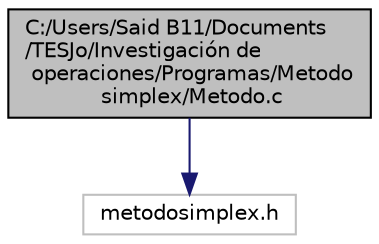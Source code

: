 digraph "C:/Users/Said B11/Documents/TESJo/Investigación de operaciones/Programas/Metodo simplex/Metodo.c"
{
 // LATEX_PDF_SIZE
  edge [fontname="Helvetica",fontsize="10",labelfontname="Helvetica",labelfontsize="10"];
  node [fontname="Helvetica",fontsize="10",shape=record];
  Node1 [label="C:/Users/Said B11/Documents\l/TESJo/Investigación de\l operaciones/Programas/Metodo\l simplex/Metodo.c",height=0.2,width=0.4,color="black", fillcolor="grey75", style="filled", fontcolor="black",tooltip=" "];
  Node1 -> Node2 [color="midnightblue",fontsize="10",style="solid",fontname="Helvetica"];
  Node2 [label="metodosimplex.h",height=0.2,width=0.4,color="grey75", fillcolor="white", style="filled",tooltip=" "];
}
